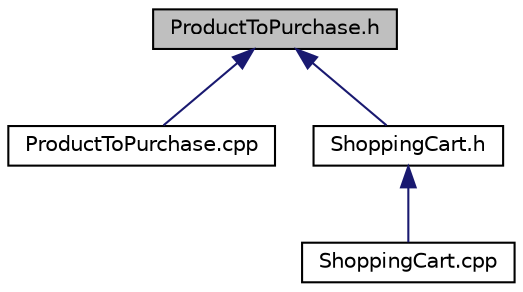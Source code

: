 digraph "ProductToPurchase.h"
{
  edge [fontname="Helvetica",fontsize="10",labelfontname="Helvetica",labelfontsize="10"];
  node [fontname="Helvetica",fontsize="10",shape=record];
  Node1 [label="ProductToPurchase.h",height=0.2,width=0.4,color="black", fillcolor="grey75", style="filled", fontcolor="black"];
  Node1 -> Node2 [dir="back",color="midnightblue",fontsize="10",style="solid",fontname="Helvetica"];
  Node2 [label="ProductToPurchase.cpp",height=0.2,width=0.4,color="black", fillcolor="white", style="filled",URL="$ProductToPurchase_8cpp.html",tooltip="This file implements ProductToPurchase class functions. "];
  Node1 -> Node3 [dir="back",color="midnightblue",fontsize="10",style="solid",fontname="Helvetica"];
  Node3 [label="ShoppingCart.h",height=0.2,width=0.4,color="black", fillcolor="white", style="filled",URL="$ShoppingCart_8h.html",tooltip="This file declares ShoppingCart class. "];
  Node3 -> Node4 [dir="back",color="midnightblue",fontsize="10",style="solid",fontname="Helvetica"];
  Node4 [label="ShoppingCart.cpp",height=0.2,width=0.4,color="black", fillcolor="white", style="filled",URL="$ShoppingCart_8cpp.html",tooltip="This file implements ShoppingCart class functions. "];
}
